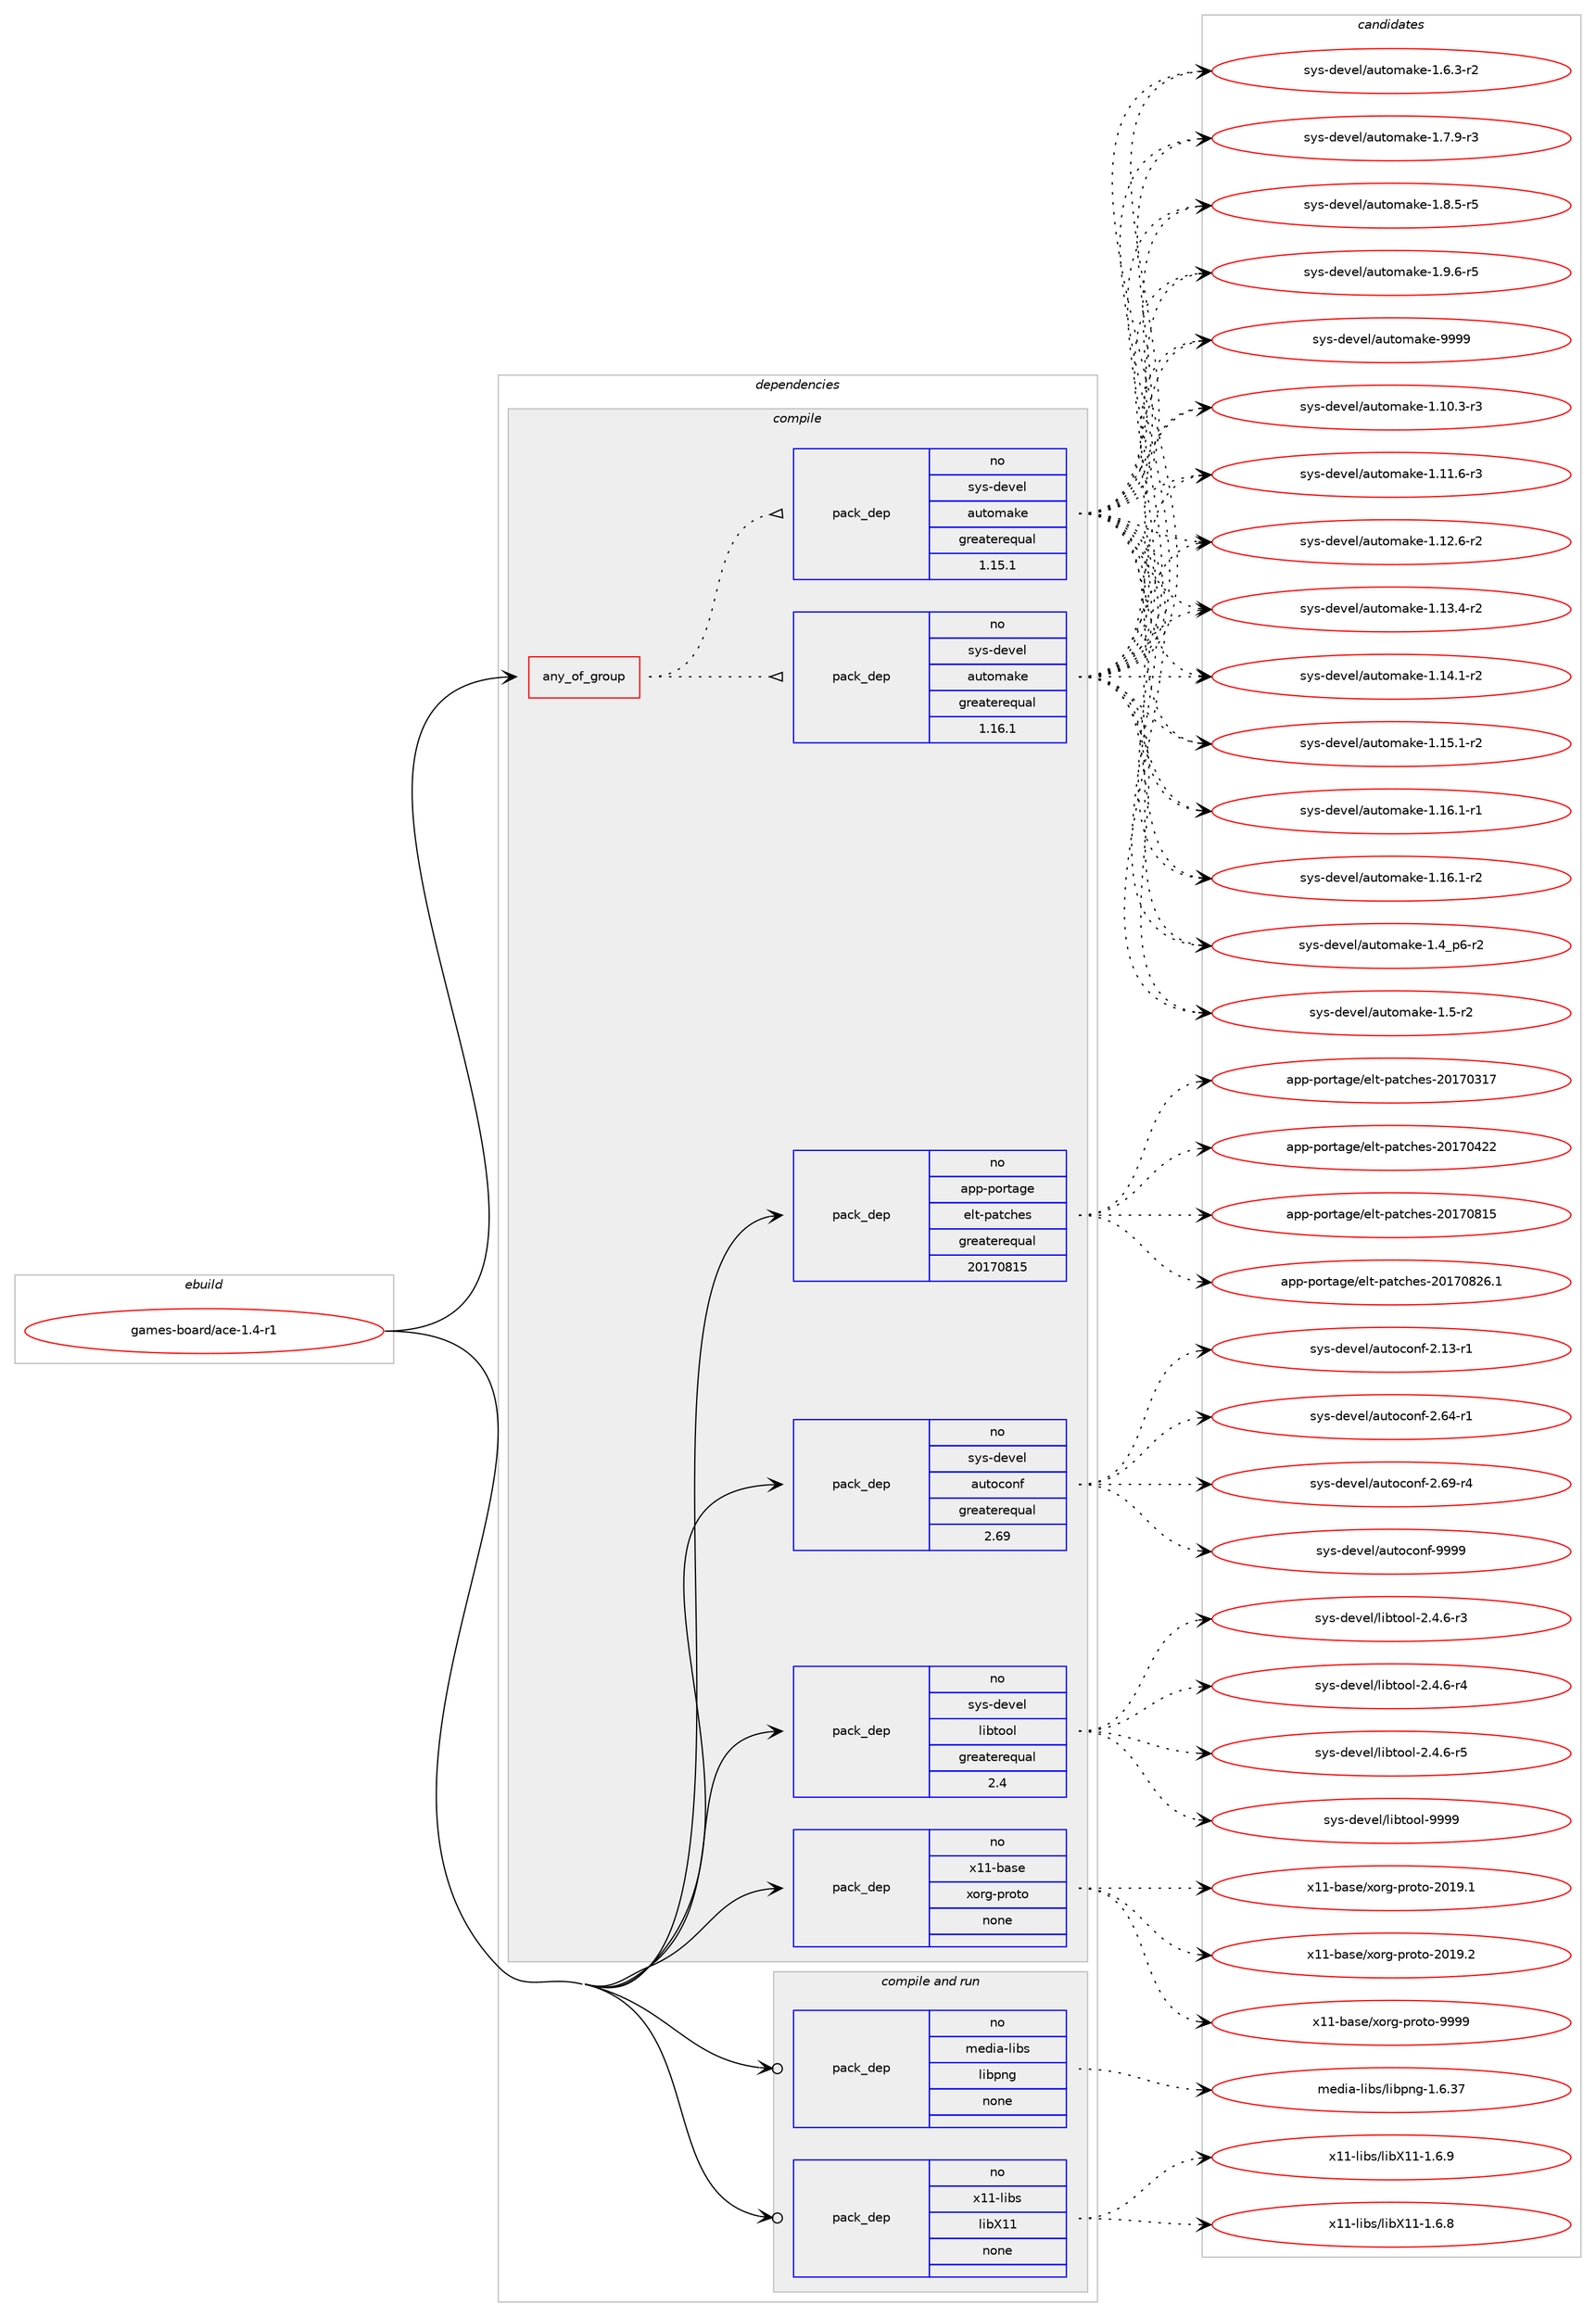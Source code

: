 digraph prolog {

# *************
# Graph options
# *************

newrank=true;
concentrate=true;
compound=true;
graph [rankdir=LR,fontname=Helvetica,fontsize=10,ranksep=1.5];#, ranksep=2.5, nodesep=0.2];
edge  [arrowhead=vee];
node  [fontname=Helvetica,fontsize=10];

# **********
# The ebuild
# **********

subgraph cluster_leftcol {
color=gray;
rank=same;
label=<<i>ebuild</i>>;
id [label="games-board/ace-1.4-r1", color=red, width=4, href="../games-board/ace-1.4-r1.svg"];
}

# ****************
# The dependencies
# ****************

subgraph cluster_midcol {
color=gray;
label=<<i>dependencies</i>>;
subgraph cluster_compile {
fillcolor="#eeeeee";
style=filled;
label=<<i>compile</i>>;
subgraph any11904 {
dependency737230 [label=<<TABLE BORDER="0" CELLBORDER="1" CELLSPACING="0" CELLPADDING="4"><TR><TD CELLPADDING="10">any_of_group</TD></TR></TABLE>>, shape=none, color=red];subgraph pack540726 {
dependency737231 [label=<<TABLE BORDER="0" CELLBORDER="1" CELLSPACING="0" CELLPADDING="4" WIDTH="220"><TR><TD ROWSPAN="6" CELLPADDING="30">pack_dep</TD></TR><TR><TD WIDTH="110">no</TD></TR><TR><TD>sys-devel</TD></TR><TR><TD>automake</TD></TR><TR><TD>greaterequal</TD></TR><TR><TD>1.16.1</TD></TR></TABLE>>, shape=none, color=blue];
}
dependency737230:e -> dependency737231:w [weight=20,style="dotted",arrowhead="oinv"];
subgraph pack540727 {
dependency737232 [label=<<TABLE BORDER="0" CELLBORDER="1" CELLSPACING="0" CELLPADDING="4" WIDTH="220"><TR><TD ROWSPAN="6" CELLPADDING="30">pack_dep</TD></TR><TR><TD WIDTH="110">no</TD></TR><TR><TD>sys-devel</TD></TR><TR><TD>automake</TD></TR><TR><TD>greaterequal</TD></TR><TR><TD>1.15.1</TD></TR></TABLE>>, shape=none, color=blue];
}
dependency737230:e -> dependency737232:w [weight=20,style="dotted",arrowhead="oinv"];
}
id:e -> dependency737230:w [weight=20,style="solid",arrowhead="vee"];
subgraph pack540728 {
dependency737233 [label=<<TABLE BORDER="0" CELLBORDER="1" CELLSPACING="0" CELLPADDING="4" WIDTH="220"><TR><TD ROWSPAN="6" CELLPADDING="30">pack_dep</TD></TR><TR><TD WIDTH="110">no</TD></TR><TR><TD>app-portage</TD></TR><TR><TD>elt-patches</TD></TR><TR><TD>greaterequal</TD></TR><TR><TD>20170815</TD></TR></TABLE>>, shape=none, color=blue];
}
id:e -> dependency737233:w [weight=20,style="solid",arrowhead="vee"];
subgraph pack540729 {
dependency737234 [label=<<TABLE BORDER="0" CELLBORDER="1" CELLSPACING="0" CELLPADDING="4" WIDTH="220"><TR><TD ROWSPAN="6" CELLPADDING="30">pack_dep</TD></TR><TR><TD WIDTH="110">no</TD></TR><TR><TD>sys-devel</TD></TR><TR><TD>autoconf</TD></TR><TR><TD>greaterequal</TD></TR><TR><TD>2.69</TD></TR></TABLE>>, shape=none, color=blue];
}
id:e -> dependency737234:w [weight=20,style="solid",arrowhead="vee"];
subgraph pack540730 {
dependency737235 [label=<<TABLE BORDER="0" CELLBORDER="1" CELLSPACING="0" CELLPADDING="4" WIDTH="220"><TR><TD ROWSPAN="6" CELLPADDING="30">pack_dep</TD></TR><TR><TD WIDTH="110">no</TD></TR><TR><TD>sys-devel</TD></TR><TR><TD>libtool</TD></TR><TR><TD>greaterequal</TD></TR><TR><TD>2.4</TD></TR></TABLE>>, shape=none, color=blue];
}
id:e -> dependency737235:w [weight=20,style="solid",arrowhead="vee"];
subgraph pack540731 {
dependency737236 [label=<<TABLE BORDER="0" CELLBORDER="1" CELLSPACING="0" CELLPADDING="4" WIDTH="220"><TR><TD ROWSPAN="6" CELLPADDING="30">pack_dep</TD></TR><TR><TD WIDTH="110">no</TD></TR><TR><TD>x11-base</TD></TR><TR><TD>xorg-proto</TD></TR><TR><TD>none</TD></TR><TR><TD></TD></TR></TABLE>>, shape=none, color=blue];
}
id:e -> dependency737236:w [weight=20,style="solid",arrowhead="vee"];
}
subgraph cluster_compileandrun {
fillcolor="#eeeeee";
style=filled;
label=<<i>compile and run</i>>;
subgraph pack540732 {
dependency737237 [label=<<TABLE BORDER="0" CELLBORDER="1" CELLSPACING="0" CELLPADDING="4" WIDTH="220"><TR><TD ROWSPAN="6" CELLPADDING="30">pack_dep</TD></TR><TR><TD WIDTH="110">no</TD></TR><TR><TD>media-libs</TD></TR><TR><TD>libpng</TD></TR><TR><TD>none</TD></TR><TR><TD></TD></TR></TABLE>>, shape=none, color=blue];
}
id:e -> dependency737237:w [weight=20,style="solid",arrowhead="odotvee"];
subgraph pack540733 {
dependency737238 [label=<<TABLE BORDER="0" CELLBORDER="1" CELLSPACING="0" CELLPADDING="4" WIDTH="220"><TR><TD ROWSPAN="6" CELLPADDING="30">pack_dep</TD></TR><TR><TD WIDTH="110">no</TD></TR><TR><TD>x11-libs</TD></TR><TR><TD>libX11</TD></TR><TR><TD>none</TD></TR><TR><TD></TD></TR></TABLE>>, shape=none, color=blue];
}
id:e -> dependency737238:w [weight=20,style="solid",arrowhead="odotvee"];
}
subgraph cluster_run {
fillcolor="#eeeeee";
style=filled;
label=<<i>run</i>>;
}
}

# **************
# The candidates
# **************

subgraph cluster_choices {
rank=same;
color=gray;
label=<<i>candidates</i>>;

subgraph choice540726 {
color=black;
nodesep=1;
choice11512111545100101118101108479711711611110997107101454946494846514511451 [label="sys-devel/automake-1.10.3-r3", color=red, width=4,href="../sys-devel/automake-1.10.3-r3.svg"];
choice11512111545100101118101108479711711611110997107101454946494946544511451 [label="sys-devel/automake-1.11.6-r3", color=red, width=4,href="../sys-devel/automake-1.11.6-r3.svg"];
choice11512111545100101118101108479711711611110997107101454946495046544511450 [label="sys-devel/automake-1.12.6-r2", color=red, width=4,href="../sys-devel/automake-1.12.6-r2.svg"];
choice11512111545100101118101108479711711611110997107101454946495146524511450 [label="sys-devel/automake-1.13.4-r2", color=red, width=4,href="../sys-devel/automake-1.13.4-r2.svg"];
choice11512111545100101118101108479711711611110997107101454946495246494511450 [label="sys-devel/automake-1.14.1-r2", color=red, width=4,href="../sys-devel/automake-1.14.1-r2.svg"];
choice11512111545100101118101108479711711611110997107101454946495346494511450 [label="sys-devel/automake-1.15.1-r2", color=red, width=4,href="../sys-devel/automake-1.15.1-r2.svg"];
choice11512111545100101118101108479711711611110997107101454946495446494511449 [label="sys-devel/automake-1.16.1-r1", color=red, width=4,href="../sys-devel/automake-1.16.1-r1.svg"];
choice11512111545100101118101108479711711611110997107101454946495446494511450 [label="sys-devel/automake-1.16.1-r2", color=red, width=4,href="../sys-devel/automake-1.16.1-r2.svg"];
choice115121115451001011181011084797117116111109971071014549465295112544511450 [label="sys-devel/automake-1.4_p6-r2", color=red, width=4,href="../sys-devel/automake-1.4_p6-r2.svg"];
choice11512111545100101118101108479711711611110997107101454946534511450 [label="sys-devel/automake-1.5-r2", color=red, width=4,href="../sys-devel/automake-1.5-r2.svg"];
choice115121115451001011181011084797117116111109971071014549465446514511450 [label="sys-devel/automake-1.6.3-r2", color=red, width=4,href="../sys-devel/automake-1.6.3-r2.svg"];
choice115121115451001011181011084797117116111109971071014549465546574511451 [label="sys-devel/automake-1.7.9-r3", color=red, width=4,href="../sys-devel/automake-1.7.9-r3.svg"];
choice115121115451001011181011084797117116111109971071014549465646534511453 [label="sys-devel/automake-1.8.5-r5", color=red, width=4,href="../sys-devel/automake-1.8.5-r5.svg"];
choice115121115451001011181011084797117116111109971071014549465746544511453 [label="sys-devel/automake-1.9.6-r5", color=red, width=4,href="../sys-devel/automake-1.9.6-r5.svg"];
choice115121115451001011181011084797117116111109971071014557575757 [label="sys-devel/automake-9999", color=red, width=4,href="../sys-devel/automake-9999.svg"];
dependency737231:e -> choice11512111545100101118101108479711711611110997107101454946494846514511451:w [style=dotted,weight="100"];
dependency737231:e -> choice11512111545100101118101108479711711611110997107101454946494946544511451:w [style=dotted,weight="100"];
dependency737231:e -> choice11512111545100101118101108479711711611110997107101454946495046544511450:w [style=dotted,weight="100"];
dependency737231:e -> choice11512111545100101118101108479711711611110997107101454946495146524511450:w [style=dotted,weight="100"];
dependency737231:e -> choice11512111545100101118101108479711711611110997107101454946495246494511450:w [style=dotted,weight="100"];
dependency737231:e -> choice11512111545100101118101108479711711611110997107101454946495346494511450:w [style=dotted,weight="100"];
dependency737231:e -> choice11512111545100101118101108479711711611110997107101454946495446494511449:w [style=dotted,weight="100"];
dependency737231:e -> choice11512111545100101118101108479711711611110997107101454946495446494511450:w [style=dotted,weight="100"];
dependency737231:e -> choice115121115451001011181011084797117116111109971071014549465295112544511450:w [style=dotted,weight="100"];
dependency737231:e -> choice11512111545100101118101108479711711611110997107101454946534511450:w [style=dotted,weight="100"];
dependency737231:e -> choice115121115451001011181011084797117116111109971071014549465446514511450:w [style=dotted,weight="100"];
dependency737231:e -> choice115121115451001011181011084797117116111109971071014549465546574511451:w [style=dotted,weight="100"];
dependency737231:e -> choice115121115451001011181011084797117116111109971071014549465646534511453:w [style=dotted,weight="100"];
dependency737231:e -> choice115121115451001011181011084797117116111109971071014549465746544511453:w [style=dotted,weight="100"];
dependency737231:e -> choice115121115451001011181011084797117116111109971071014557575757:w [style=dotted,weight="100"];
}
subgraph choice540727 {
color=black;
nodesep=1;
choice11512111545100101118101108479711711611110997107101454946494846514511451 [label="sys-devel/automake-1.10.3-r3", color=red, width=4,href="../sys-devel/automake-1.10.3-r3.svg"];
choice11512111545100101118101108479711711611110997107101454946494946544511451 [label="sys-devel/automake-1.11.6-r3", color=red, width=4,href="../sys-devel/automake-1.11.6-r3.svg"];
choice11512111545100101118101108479711711611110997107101454946495046544511450 [label="sys-devel/automake-1.12.6-r2", color=red, width=4,href="../sys-devel/automake-1.12.6-r2.svg"];
choice11512111545100101118101108479711711611110997107101454946495146524511450 [label="sys-devel/automake-1.13.4-r2", color=red, width=4,href="../sys-devel/automake-1.13.4-r2.svg"];
choice11512111545100101118101108479711711611110997107101454946495246494511450 [label="sys-devel/automake-1.14.1-r2", color=red, width=4,href="../sys-devel/automake-1.14.1-r2.svg"];
choice11512111545100101118101108479711711611110997107101454946495346494511450 [label="sys-devel/automake-1.15.1-r2", color=red, width=4,href="../sys-devel/automake-1.15.1-r2.svg"];
choice11512111545100101118101108479711711611110997107101454946495446494511449 [label="sys-devel/automake-1.16.1-r1", color=red, width=4,href="../sys-devel/automake-1.16.1-r1.svg"];
choice11512111545100101118101108479711711611110997107101454946495446494511450 [label="sys-devel/automake-1.16.1-r2", color=red, width=4,href="../sys-devel/automake-1.16.1-r2.svg"];
choice115121115451001011181011084797117116111109971071014549465295112544511450 [label="sys-devel/automake-1.4_p6-r2", color=red, width=4,href="../sys-devel/automake-1.4_p6-r2.svg"];
choice11512111545100101118101108479711711611110997107101454946534511450 [label="sys-devel/automake-1.5-r2", color=red, width=4,href="../sys-devel/automake-1.5-r2.svg"];
choice115121115451001011181011084797117116111109971071014549465446514511450 [label="sys-devel/automake-1.6.3-r2", color=red, width=4,href="../sys-devel/automake-1.6.3-r2.svg"];
choice115121115451001011181011084797117116111109971071014549465546574511451 [label="sys-devel/automake-1.7.9-r3", color=red, width=4,href="../sys-devel/automake-1.7.9-r3.svg"];
choice115121115451001011181011084797117116111109971071014549465646534511453 [label="sys-devel/automake-1.8.5-r5", color=red, width=4,href="../sys-devel/automake-1.8.5-r5.svg"];
choice115121115451001011181011084797117116111109971071014549465746544511453 [label="sys-devel/automake-1.9.6-r5", color=red, width=4,href="../sys-devel/automake-1.9.6-r5.svg"];
choice115121115451001011181011084797117116111109971071014557575757 [label="sys-devel/automake-9999", color=red, width=4,href="../sys-devel/automake-9999.svg"];
dependency737232:e -> choice11512111545100101118101108479711711611110997107101454946494846514511451:w [style=dotted,weight="100"];
dependency737232:e -> choice11512111545100101118101108479711711611110997107101454946494946544511451:w [style=dotted,weight="100"];
dependency737232:e -> choice11512111545100101118101108479711711611110997107101454946495046544511450:w [style=dotted,weight="100"];
dependency737232:e -> choice11512111545100101118101108479711711611110997107101454946495146524511450:w [style=dotted,weight="100"];
dependency737232:e -> choice11512111545100101118101108479711711611110997107101454946495246494511450:w [style=dotted,weight="100"];
dependency737232:e -> choice11512111545100101118101108479711711611110997107101454946495346494511450:w [style=dotted,weight="100"];
dependency737232:e -> choice11512111545100101118101108479711711611110997107101454946495446494511449:w [style=dotted,weight="100"];
dependency737232:e -> choice11512111545100101118101108479711711611110997107101454946495446494511450:w [style=dotted,weight="100"];
dependency737232:e -> choice115121115451001011181011084797117116111109971071014549465295112544511450:w [style=dotted,weight="100"];
dependency737232:e -> choice11512111545100101118101108479711711611110997107101454946534511450:w [style=dotted,weight="100"];
dependency737232:e -> choice115121115451001011181011084797117116111109971071014549465446514511450:w [style=dotted,weight="100"];
dependency737232:e -> choice115121115451001011181011084797117116111109971071014549465546574511451:w [style=dotted,weight="100"];
dependency737232:e -> choice115121115451001011181011084797117116111109971071014549465646534511453:w [style=dotted,weight="100"];
dependency737232:e -> choice115121115451001011181011084797117116111109971071014549465746544511453:w [style=dotted,weight="100"];
dependency737232:e -> choice115121115451001011181011084797117116111109971071014557575757:w [style=dotted,weight="100"];
}
subgraph choice540728 {
color=black;
nodesep=1;
choice97112112451121111141169710310147101108116451129711699104101115455048495548514955 [label="app-portage/elt-patches-20170317", color=red, width=4,href="../app-portage/elt-patches-20170317.svg"];
choice97112112451121111141169710310147101108116451129711699104101115455048495548525050 [label="app-portage/elt-patches-20170422", color=red, width=4,href="../app-portage/elt-patches-20170422.svg"];
choice97112112451121111141169710310147101108116451129711699104101115455048495548564953 [label="app-portage/elt-patches-20170815", color=red, width=4,href="../app-portage/elt-patches-20170815.svg"];
choice971121124511211111411697103101471011081164511297116991041011154550484955485650544649 [label="app-portage/elt-patches-20170826.1", color=red, width=4,href="../app-portage/elt-patches-20170826.1.svg"];
dependency737233:e -> choice97112112451121111141169710310147101108116451129711699104101115455048495548514955:w [style=dotted,weight="100"];
dependency737233:e -> choice97112112451121111141169710310147101108116451129711699104101115455048495548525050:w [style=dotted,weight="100"];
dependency737233:e -> choice97112112451121111141169710310147101108116451129711699104101115455048495548564953:w [style=dotted,weight="100"];
dependency737233:e -> choice971121124511211111411697103101471011081164511297116991041011154550484955485650544649:w [style=dotted,weight="100"];
}
subgraph choice540729 {
color=black;
nodesep=1;
choice1151211154510010111810110847971171161119911111010245504649514511449 [label="sys-devel/autoconf-2.13-r1", color=red, width=4,href="../sys-devel/autoconf-2.13-r1.svg"];
choice1151211154510010111810110847971171161119911111010245504654524511449 [label="sys-devel/autoconf-2.64-r1", color=red, width=4,href="../sys-devel/autoconf-2.64-r1.svg"];
choice1151211154510010111810110847971171161119911111010245504654574511452 [label="sys-devel/autoconf-2.69-r4", color=red, width=4,href="../sys-devel/autoconf-2.69-r4.svg"];
choice115121115451001011181011084797117116111991111101024557575757 [label="sys-devel/autoconf-9999", color=red, width=4,href="../sys-devel/autoconf-9999.svg"];
dependency737234:e -> choice1151211154510010111810110847971171161119911111010245504649514511449:w [style=dotted,weight="100"];
dependency737234:e -> choice1151211154510010111810110847971171161119911111010245504654524511449:w [style=dotted,weight="100"];
dependency737234:e -> choice1151211154510010111810110847971171161119911111010245504654574511452:w [style=dotted,weight="100"];
dependency737234:e -> choice115121115451001011181011084797117116111991111101024557575757:w [style=dotted,weight="100"];
}
subgraph choice540730 {
color=black;
nodesep=1;
choice1151211154510010111810110847108105981161111111084550465246544511451 [label="sys-devel/libtool-2.4.6-r3", color=red, width=4,href="../sys-devel/libtool-2.4.6-r3.svg"];
choice1151211154510010111810110847108105981161111111084550465246544511452 [label="sys-devel/libtool-2.4.6-r4", color=red, width=4,href="../sys-devel/libtool-2.4.6-r4.svg"];
choice1151211154510010111810110847108105981161111111084550465246544511453 [label="sys-devel/libtool-2.4.6-r5", color=red, width=4,href="../sys-devel/libtool-2.4.6-r5.svg"];
choice1151211154510010111810110847108105981161111111084557575757 [label="sys-devel/libtool-9999", color=red, width=4,href="../sys-devel/libtool-9999.svg"];
dependency737235:e -> choice1151211154510010111810110847108105981161111111084550465246544511451:w [style=dotted,weight="100"];
dependency737235:e -> choice1151211154510010111810110847108105981161111111084550465246544511452:w [style=dotted,weight="100"];
dependency737235:e -> choice1151211154510010111810110847108105981161111111084550465246544511453:w [style=dotted,weight="100"];
dependency737235:e -> choice1151211154510010111810110847108105981161111111084557575757:w [style=dotted,weight="100"];
}
subgraph choice540731 {
color=black;
nodesep=1;
choice1204949459897115101471201111141034511211411111611145504849574649 [label="x11-base/xorg-proto-2019.1", color=red, width=4,href="../x11-base/xorg-proto-2019.1.svg"];
choice1204949459897115101471201111141034511211411111611145504849574650 [label="x11-base/xorg-proto-2019.2", color=red, width=4,href="../x11-base/xorg-proto-2019.2.svg"];
choice120494945989711510147120111114103451121141111161114557575757 [label="x11-base/xorg-proto-9999", color=red, width=4,href="../x11-base/xorg-proto-9999.svg"];
dependency737236:e -> choice1204949459897115101471201111141034511211411111611145504849574649:w [style=dotted,weight="100"];
dependency737236:e -> choice1204949459897115101471201111141034511211411111611145504849574650:w [style=dotted,weight="100"];
dependency737236:e -> choice120494945989711510147120111114103451121141111161114557575757:w [style=dotted,weight="100"];
}
subgraph choice540732 {
color=black;
nodesep=1;
choice109101100105974510810598115471081059811211010345494654465155 [label="media-libs/libpng-1.6.37", color=red, width=4,href="../media-libs/libpng-1.6.37.svg"];
dependency737237:e -> choice109101100105974510810598115471081059811211010345494654465155:w [style=dotted,weight="100"];
}
subgraph choice540733 {
color=black;
nodesep=1;
choice120494945108105981154710810598884949454946544656 [label="x11-libs/libX11-1.6.8", color=red, width=4,href="../x11-libs/libX11-1.6.8.svg"];
choice120494945108105981154710810598884949454946544657 [label="x11-libs/libX11-1.6.9", color=red, width=4,href="../x11-libs/libX11-1.6.9.svg"];
dependency737238:e -> choice120494945108105981154710810598884949454946544656:w [style=dotted,weight="100"];
dependency737238:e -> choice120494945108105981154710810598884949454946544657:w [style=dotted,weight="100"];
}
}

}
